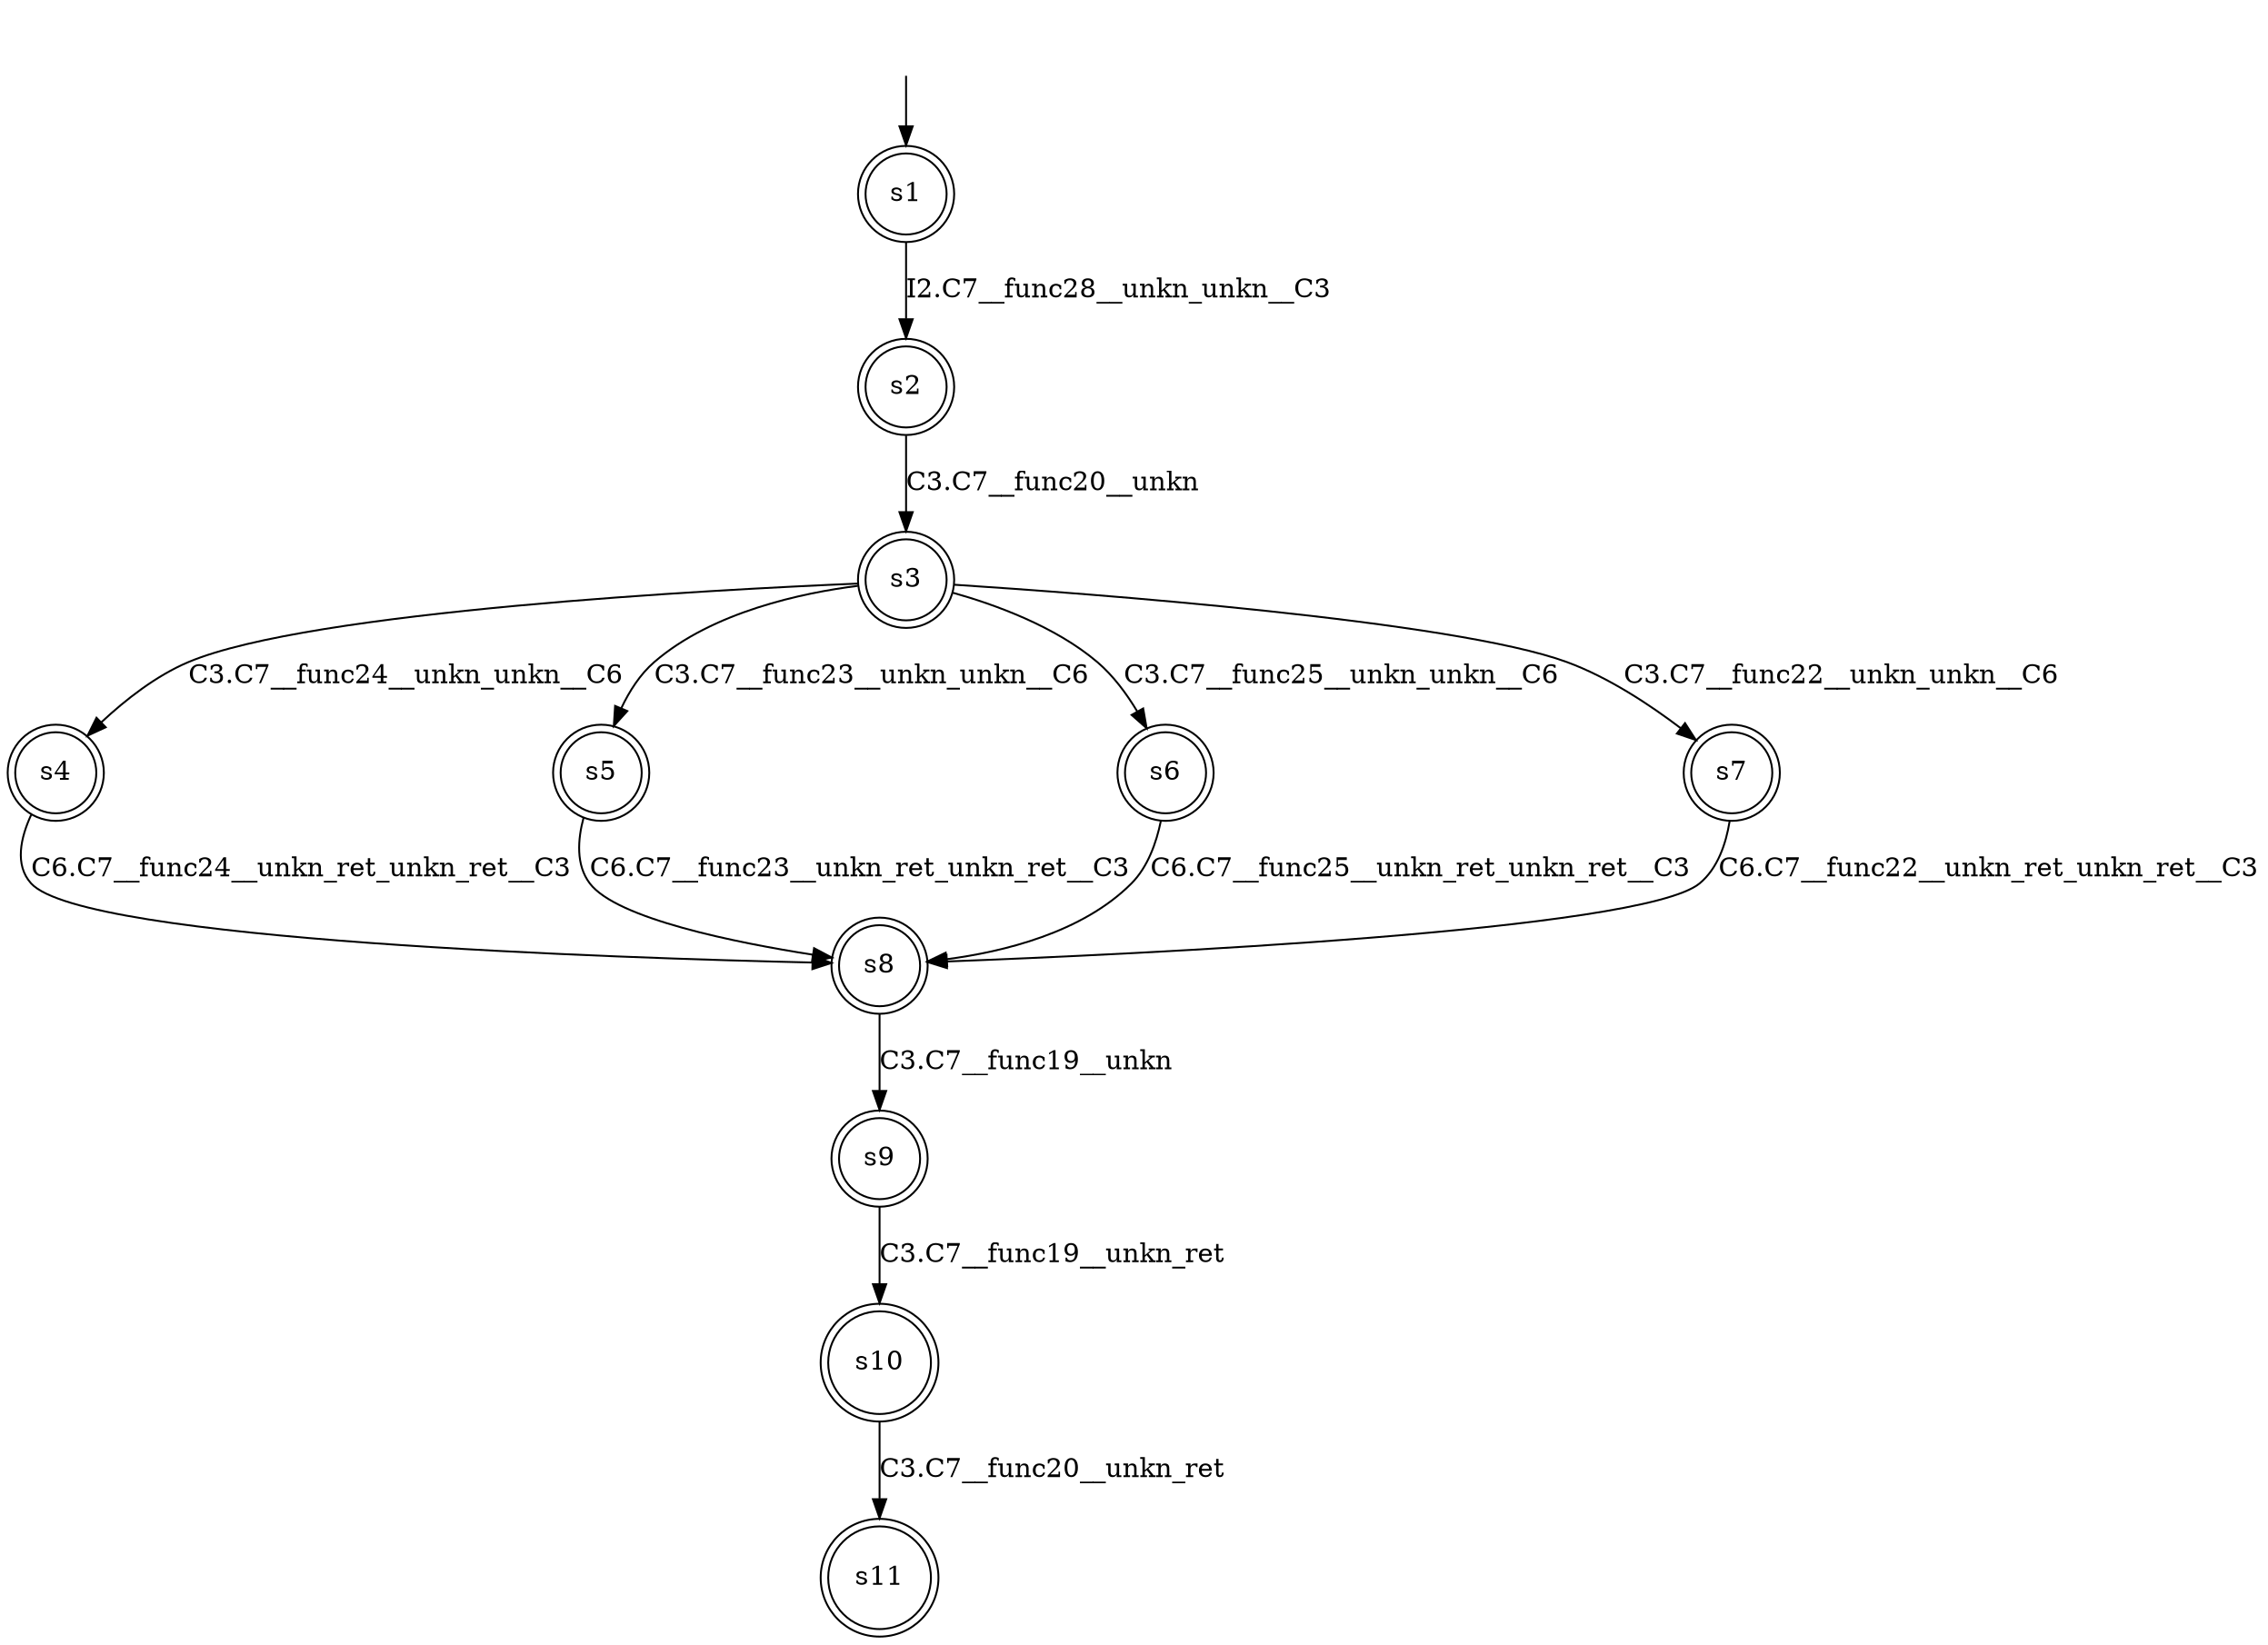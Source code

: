 digraph automaton {
	1 [label=<s1> shape="doublecircle"];
	2 [label=<s2> shape="doublecircle"];
	3 [label=<s3> shape="doublecircle"];
	4 [label=<s4> shape="doublecircle"];
	5 [label=<s5> shape="doublecircle"];
	6 [label=<s6> shape="doublecircle"];
	7 [label=<s7> shape="doublecircle"];
	8 [label=<s8> shape="doublecircle"];
	9 [label=<s9> shape="doublecircle"];
	10 [label=<s10> shape="doublecircle"];
	11 [label=<s11> shape="doublecircle"];
	__init1 [label=<> shape="none"];
	__init1 -> 1;
	1 -> 2 [label=<I2.C7__func28__unkn_unkn__C3> id="1-0-2"];
	2 -> 3 [label=<C3.C7__func20__unkn> id="2-0-3"];
	3 -> 4 [label=<C3.C7__func24__unkn_unkn__C6> id="3-0-4"];
	3 -> 5 [label=<C3.C7__func23__unkn_unkn__C6> id="3-1-5"];
	3 -> 6 [label=<C3.C7__func25__unkn_unkn__C6> id="3-2-6"];
	3 -> 7 [label=<C3.C7__func22__unkn_unkn__C6> id="3-3-7"];
	4 -> 8 [label=<C6.C7__func24__unkn_ret_unkn_ret__C3> id="4-0-8"];
	5 -> 8 [label=<C6.C7__func23__unkn_ret_unkn_ret__C3> id="5-0-8"];
	6 -> 8 [label=<C6.C7__func25__unkn_ret_unkn_ret__C3> id="6-0-8"];
	7 -> 8 [label=<C6.C7__func22__unkn_ret_unkn_ret__C3> id="7-0-8"];
	8 -> 9 [label=<C3.C7__func19__unkn> id="8-0-9"];
	9 -> 10 [label=<C3.C7__func19__unkn_ret> id="9-0-10"];
	10 -> 11 [label=<C3.C7__func20__unkn_ret> id="10-0-11"];
}
